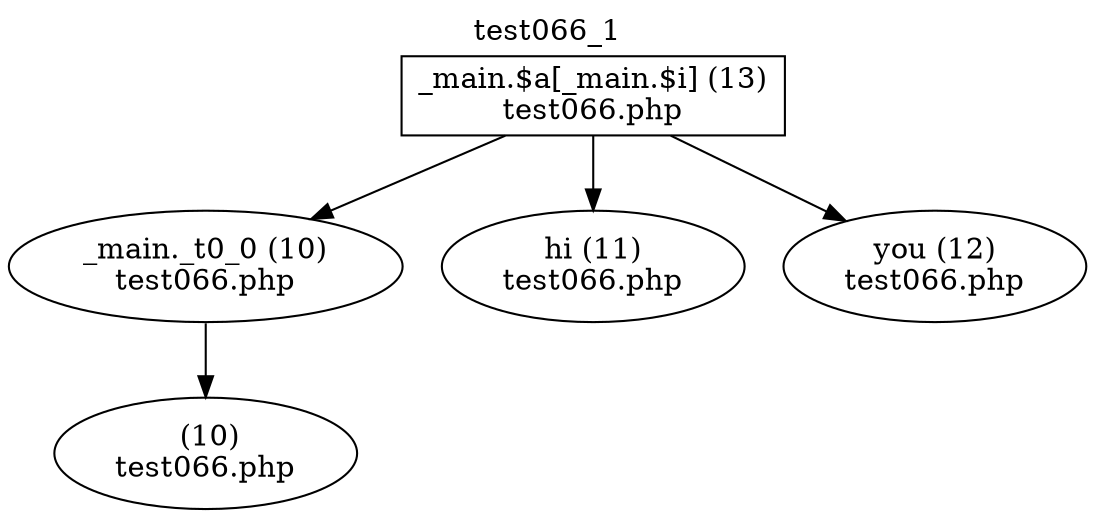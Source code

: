 digraph cfg {
  label="test066_1";
  labelloc=t;
  n1 [shape=box, label="_main.$a[_main.$i] (13)\ntest066.php"];
  n2 [shape=ellipse, label="_main._t0_0 (10)\ntest066.php"];
  n3 [shape=ellipse, label="hi (11)\ntest066.php"];
  n4 [shape=ellipse, label="you (12)\ntest066.php"];
  n5 [shape=ellipse, label=" (10)\ntest066.php"];
  n1 -> n2;
  n1 -> n3;
  n1 -> n4;
  n2 -> n5;
}
